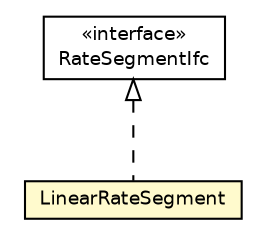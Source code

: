 #!/usr/local/bin/dot
#
# Class diagram 
# Generated by UMLGraph version 5.4 (http://www.umlgraph.org/)
#

digraph G {
	edge [fontname="Helvetica",fontsize=10,labelfontname="Helvetica",labelfontsize=10];
	node [fontname="Helvetica",fontsize=10,shape=plaintext];
	nodesep=0.25;
	ranksep=0.5;
	// jsl.modeling.elements.variable.nhpp.RateSegmentIfc
	c114072 [label=<<table title="jsl.modeling.elements.variable.nhpp.RateSegmentIfc" border="0" cellborder="1" cellspacing="0" cellpadding="2" port="p" href="./RateSegmentIfc.html">
		<tr><td><table border="0" cellspacing="0" cellpadding="1">
<tr><td align="center" balign="center"> &#171;interface&#187; </td></tr>
<tr><td align="center" balign="center"> RateSegmentIfc </td></tr>
		</table></td></tr>
		</table>>, URL="./RateSegmentIfc.html", fontname="Helvetica", fontcolor="black", fontsize=9.0];
	// jsl.modeling.elements.variable.nhpp.LinearRateSegment
	c114080 [label=<<table title="jsl.modeling.elements.variable.nhpp.LinearRateSegment" border="0" cellborder="1" cellspacing="0" cellpadding="2" port="p" bgcolor="lemonChiffon" href="./LinearRateSegment.html">
		<tr><td><table border="0" cellspacing="0" cellpadding="1">
<tr><td align="center" balign="center"> LinearRateSegment </td></tr>
		</table></td></tr>
		</table>>, URL="./LinearRateSegment.html", fontname="Helvetica", fontcolor="black", fontsize=9.0];
	//jsl.modeling.elements.variable.nhpp.LinearRateSegment implements jsl.modeling.elements.variable.nhpp.RateSegmentIfc
	c114072:p -> c114080:p [dir=back,arrowtail=empty,style=dashed];
}

